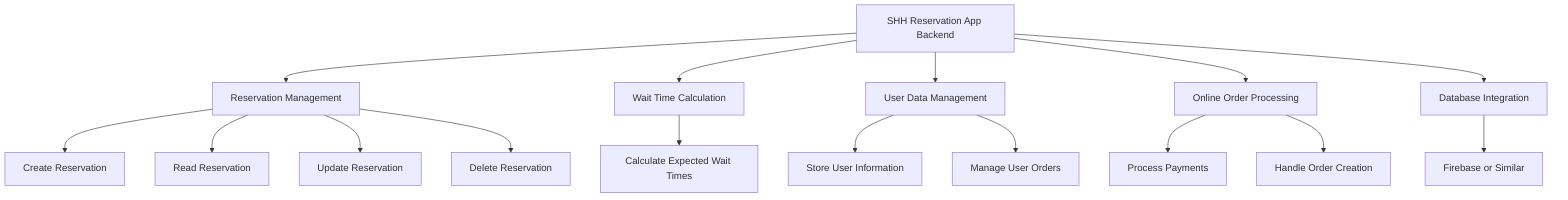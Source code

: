 graph TD
    A[SHH Reservation App Backend]
    A --> B[Reservation Management]
    A --> C[Wait Time Calculation]
    A --> D[User Data Management]
    A --> E[Online Order Processing]
    B --> B1[Create Reservation]
    B --> B2[Read Reservation]
    B --> B3[Update Reservation]
    B --> B4[Delete Reservation]
    C --> C1[Calculate Expected Wait Times]
    D --> D1[Store User Information]
    D --> D2[Manage User Orders]
    E --> E1[Process Payments]
    E --> E2[Handle Order Creation]
    A --> F[Database Integration]
    F --> F1[Firebase or Similar]